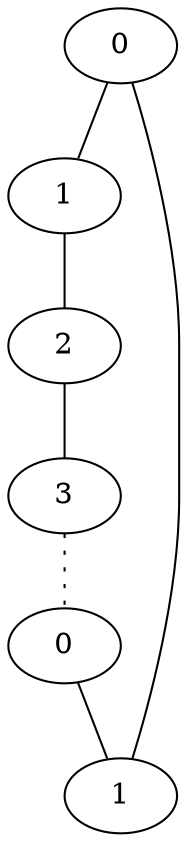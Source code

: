 graph {
a0[label=0];
a1[label=1];
a2[label=2];
a3[label=3];
a4[label=0];
a5[label=1];
a0 -- a1;
a0 -- a5;
a1 -- a2;
a2 -- a3;
a3 -- a4 [style=dotted];
a4 -- a5;
}
